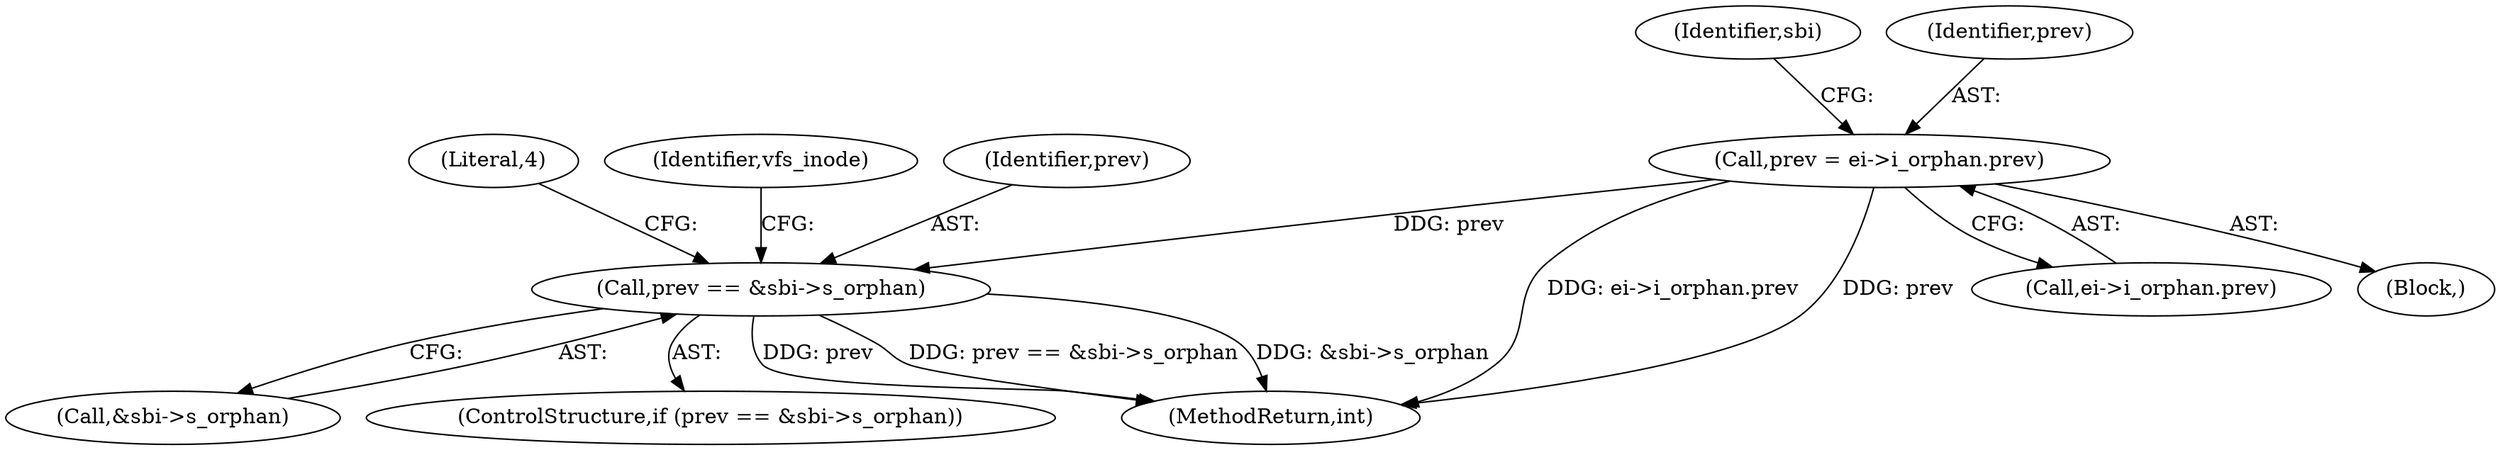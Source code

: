 digraph "0_linux_c9b92530a723ac5ef8e352885a1862b18f31b2f5_0@pointer" {
"1000189" [label="(Call,prev == &sbi->s_orphan)"];
"1000146" [label="(Call,prev = ei->i_orphan.prev)"];
"1000191" [label="(Call,&sbi->s_orphan)"];
"1000148" [label="(Call,ei->i_orphan.prev)"];
"1000197" [label="(Literal,4)"];
"1000154" [label="(Identifier,sbi)"];
"1000146" [label="(Call,prev = ei->i_orphan.prev)"];
"1000188" [label="(ControlStructure,if (prev == &sbi->s_orphan))"];
"1000189" [label="(Call,prev == &sbi->s_orphan)"];
"1000105" [label="(Block,)"];
"1000233" [label="(Identifier,vfs_inode)"];
"1000299" [label="(MethodReturn,int)"];
"1000147" [label="(Identifier,prev)"];
"1000190" [label="(Identifier,prev)"];
"1000189" -> "1000188"  [label="AST: "];
"1000189" -> "1000191"  [label="CFG: "];
"1000190" -> "1000189"  [label="AST: "];
"1000191" -> "1000189"  [label="AST: "];
"1000197" -> "1000189"  [label="CFG: "];
"1000233" -> "1000189"  [label="CFG: "];
"1000189" -> "1000299"  [label="DDG: prev"];
"1000189" -> "1000299"  [label="DDG: prev == &sbi->s_orphan"];
"1000189" -> "1000299"  [label="DDG: &sbi->s_orphan"];
"1000146" -> "1000189"  [label="DDG: prev"];
"1000146" -> "1000105"  [label="AST: "];
"1000146" -> "1000148"  [label="CFG: "];
"1000147" -> "1000146"  [label="AST: "];
"1000148" -> "1000146"  [label="AST: "];
"1000154" -> "1000146"  [label="CFG: "];
"1000146" -> "1000299"  [label="DDG: ei->i_orphan.prev"];
"1000146" -> "1000299"  [label="DDG: prev"];
}
